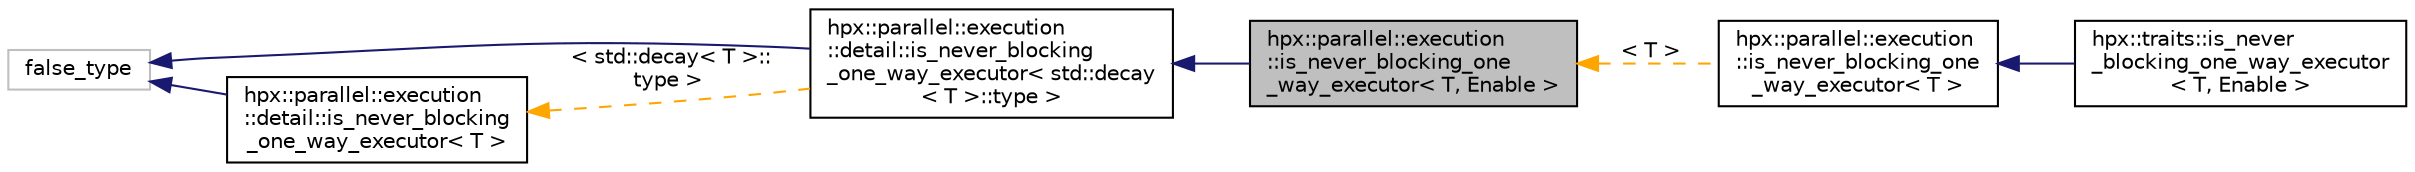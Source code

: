 digraph "hpx::parallel::execution::is_never_blocking_one_way_executor&lt; T, Enable &gt;"
{
  edge [fontname="Helvetica",fontsize="10",labelfontname="Helvetica",labelfontsize="10"];
  node [fontname="Helvetica",fontsize="10",shape=record];
  rankdir="LR";
  Node0 [label="hpx::parallel::execution\l::is_never_blocking_one\l_way_executor\< T, Enable \>",height=0.2,width=0.4,color="black", fillcolor="grey75", style="filled", fontcolor="black"];
  Node1 -> Node0 [dir="back",color="midnightblue",fontsize="10",style="solid",fontname="Helvetica"];
  Node1 [label="hpx::parallel::execution\l::detail::is_never_blocking\l_one_way_executor\< std::decay\l\< T \>::type \>",height=0.2,width=0.4,color="black", fillcolor="white", style="filled",URL="$d7/d0a/structhpx_1_1parallel_1_1execution_1_1detail_1_1is__never__blocking__one__way__executor.html"];
  Node2 -> Node1 [dir="back",color="midnightblue",fontsize="10",style="solid",fontname="Helvetica"];
  Node2 [label="false_type",height=0.2,width=0.4,color="grey75", fillcolor="white", style="filled"];
  Node3 -> Node1 [dir="back",color="orange",fontsize="10",style="dashed",label=" \< std::decay\< T \>::\ltype \>" ,fontname="Helvetica"];
  Node3 [label="hpx::parallel::execution\l::detail::is_never_blocking\l_one_way_executor\< T \>",height=0.2,width=0.4,color="black", fillcolor="white", style="filled",URL="$d7/d0a/structhpx_1_1parallel_1_1execution_1_1detail_1_1is__never__blocking__one__way__executor.html"];
  Node2 -> Node3 [dir="back",color="midnightblue",fontsize="10",style="solid",fontname="Helvetica"];
  Node0 -> Node4 [dir="back",color="orange",fontsize="10",style="dashed",label=" \< T \>" ,fontname="Helvetica"];
  Node4 [label="hpx::parallel::execution\l::is_never_blocking_one\l_way_executor\< T \>",height=0.2,width=0.4,color="black", fillcolor="white", style="filled",URL="$de/dbe/structhpx_1_1parallel_1_1execution_1_1is__never__blocking__one__way__executor.html"];
  Node4 -> Node5 [dir="back",color="midnightblue",fontsize="10",style="solid",fontname="Helvetica"];
  Node5 [label="hpx::traits::is_never\l_blocking_one_way_executor\l\< T, Enable \>",height=0.2,width=0.4,color="black", fillcolor="white", style="filled",URL="$d5/dc3/structhpx_1_1traits_1_1is__never__blocking__one__way__executor.html"];
}

